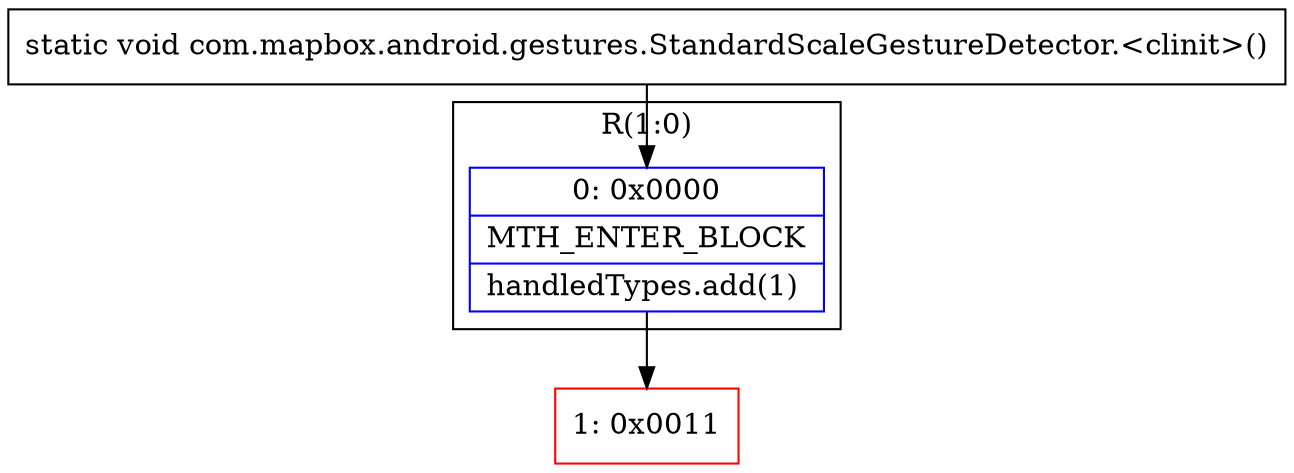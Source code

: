 digraph "CFG forcom.mapbox.android.gestures.StandardScaleGestureDetector.\<clinit\>()V" {
subgraph cluster_Region_1032715982 {
label = "R(1:0)";
node [shape=record,color=blue];
Node_0 [shape=record,label="{0\:\ 0x0000|MTH_ENTER_BLOCK\l|handledTypes.add(1)\l}"];
}
Node_1 [shape=record,color=red,label="{1\:\ 0x0011}"];
MethodNode[shape=record,label="{static void com.mapbox.android.gestures.StandardScaleGestureDetector.\<clinit\>() }"];
MethodNode -> Node_0;
Node_0 -> Node_1;
}

